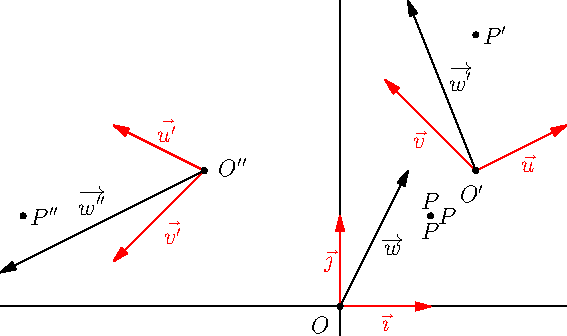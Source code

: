 import geometry;
size(10cm,0);

currentcoordsys=cartesiansystem((1.5,1.5),i=(1,0.5),j=(-1,1));
coordsys Rp=currentcoordsys;
coordsys Rs=cartesiansystem((-1.5,1.5),i=(-1,0.5),j=(-1,-1));
coordsys R=defaultcoordsys;

show("$O$","$\vec{\imath}$", "$\vec{\jmath}$", R);
show("$O'$","$\vec{u}$","$\vec{v}$", Rp, xpen=invisible);
show("$O''$","$\vec{u'}$","$\vec{v'}$", Rs, xpen=invisible);

pair w=(0.75,1.5);
draw("$\overrightarrow{w}$",(0,0)--w,Arrow);

pair P=(1,1);
dot("$P$",P);
dot("$P$",point(Rp,P/Rp),N);
dot("$P$",point(Rs,P/Rs),S);

show("$\overrightarrow{w'}$", vector(w));
show("$\overrightarrow{w''}$", vector(Rs,w));

dot("$P'$",point(Rp,P));
dot("$P''$",point(Rs,P));
